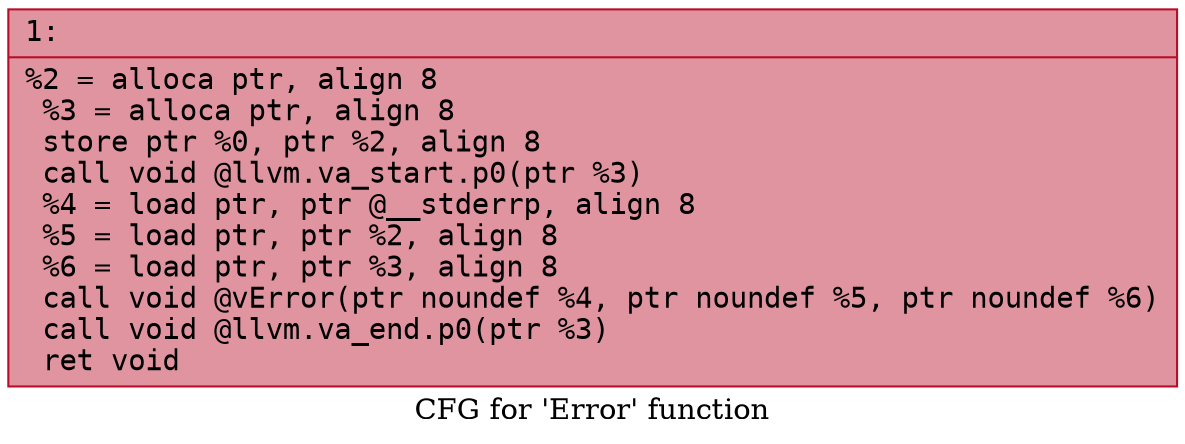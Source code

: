digraph "CFG for 'Error' function" {
	label="CFG for 'Error' function";

	Node0x6000001bc280 [shape=record,color="#b70d28ff", style=filled, fillcolor="#b70d2870" fontname="Courier",label="{1:\l|  %2 = alloca ptr, align 8\l  %3 = alloca ptr, align 8\l  store ptr %0, ptr %2, align 8\l  call void @llvm.va_start.p0(ptr %3)\l  %4 = load ptr, ptr @__stderrp, align 8\l  %5 = load ptr, ptr %2, align 8\l  %6 = load ptr, ptr %3, align 8\l  call void @vError(ptr noundef %4, ptr noundef %5, ptr noundef %6)\l  call void @llvm.va_end.p0(ptr %3)\l  ret void\l}"];
}
